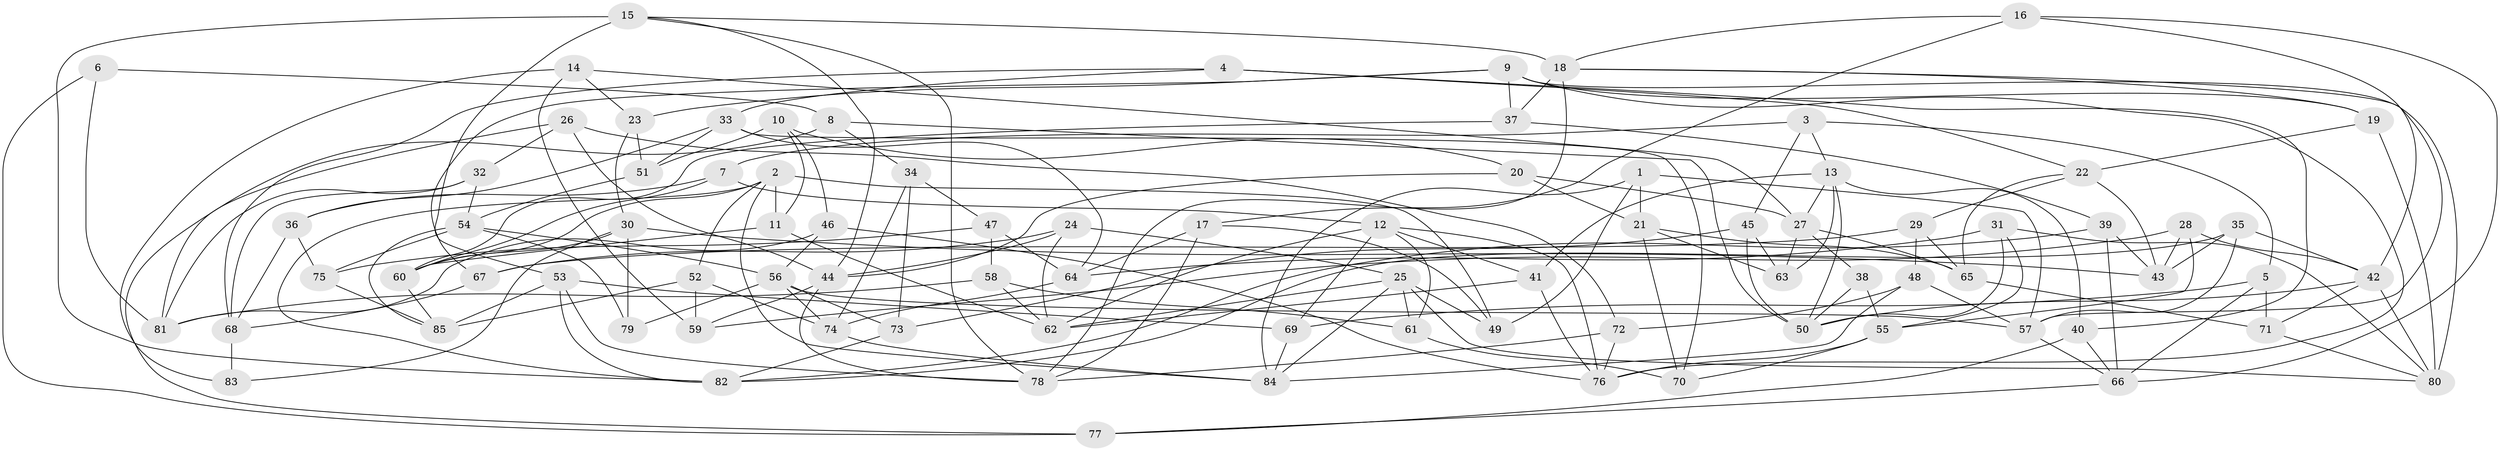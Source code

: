 // original degree distribution, {4: 1.0}
// Generated by graph-tools (version 1.1) at 2025/38/03/04/25 23:38:15]
// undirected, 85 vertices, 196 edges
graph export_dot {
  node [color=gray90,style=filled];
  1;
  2;
  3;
  4;
  5;
  6;
  7;
  8;
  9;
  10;
  11;
  12;
  13;
  14;
  15;
  16;
  17;
  18;
  19;
  20;
  21;
  22;
  23;
  24;
  25;
  26;
  27;
  28;
  29;
  30;
  31;
  32;
  33;
  34;
  35;
  36;
  37;
  38;
  39;
  40;
  41;
  42;
  43;
  44;
  45;
  46;
  47;
  48;
  49;
  50;
  51;
  52;
  53;
  54;
  55;
  56;
  57;
  58;
  59;
  60;
  61;
  62;
  63;
  64;
  65;
  66;
  67;
  68;
  69;
  70;
  71;
  72;
  73;
  74;
  75;
  76;
  77;
  78;
  79;
  80;
  81;
  82;
  83;
  84;
  85;
  1 -- 21 [weight=1.0];
  1 -- 49 [weight=1.0];
  1 -- 57 [weight=1.0];
  1 -- 84 [weight=1.0];
  2 -- 11 [weight=1.0];
  2 -- 49 [weight=1.0];
  2 -- 52 [weight=1.0];
  2 -- 60 [weight=1.0];
  2 -- 82 [weight=1.0];
  2 -- 84 [weight=1.0];
  3 -- 5 [weight=1.0];
  3 -- 7 [weight=1.0];
  3 -- 13 [weight=1.0];
  3 -- 45 [weight=1.0];
  4 -- 22 [weight=1.0];
  4 -- 33 [weight=1.0];
  4 -- 40 [weight=1.0];
  4 -- 68 [weight=1.0];
  5 -- 66 [weight=1.0];
  5 -- 69 [weight=1.0];
  5 -- 71 [weight=1.0];
  6 -- 8 [weight=1.0];
  6 -- 77 [weight=1.0];
  6 -- 81 [weight=2.0];
  7 -- 12 [weight=1.0];
  7 -- 36 [weight=1.0];
  7 -- 60 [weight=1.0];
  8 -- 34 [weight=1.0];
  8 -- 50 [weight=1.0];
  8 -- 77 [weight=1.0];
  9 -- 19 [weight=1.0];
  9 -- 23 [weight=1.0];
  9 -- 37 [weight=1.0];
  9 -- 67 [weight=1.0];
  9 -- 76 [weight=1.0];
  9 -- 80 [weight=1.0];
  10 -- 11 [weight=1.0];
  10 -- 20 [weight=1.0];
  10 -- 46 [weight=1.0];
  10 -- 51 [weight=1.0];
  11 -- 60 [weight=1.0];
  11 -- 62 [weight=1.0];
  12 -- 41 [weight=1.0];
  12 -- 61 [weight=1.0];
  12 -- 62 [weight=1.0];
  12 -- 69 [weight=1.0];
  12 -- 76 [weight=1.0];
  13 -- 27 [weight=1.0];
  13 -- 40 [weight=1.0];
  13 -- 41 [weight=1.0];
  13 -- 50 [weight=1.0];
  13 -- 63 [weight=1.0];
  14 -- 23 [weight=1.0];
  14 -- 27 [weight=1.0];
  14 -- 59 [weight=1.0];
  14 -- 83 [weight=1.0];
  15 -- 18 [weight=1.0];
  15 -- 44 [weight=1.0];
  15 -- 53 [weight=2.0];
  15 -- 78 [weight=1.0];
  15 -- 82 [weight=1.0];
  16 -- 17 [weight=1.0];
  16 -- 18 [weight=1.0];
  16 -- 42 [weight=1.0];
  16 -- 66 [weight=1.0];
  17 -- 49 [weight=1.0];
  17 -- 64 [weight=1.0];
  17 -- 78 [weight=1.0];
  18 -- 19 [weight=1.0];
  18 -- 37 [weight=1.0];
  18 -- 57 [weight=1.0];
  18 -- 78 [weight=1.0];
  19 -- 22 [weight=1.0];
  19 -- 80 [weight=1.0];
  20 -- 21 [weight=1.0];
  20 -- 27 [weight=1.0];
  20 -- 44 [weight=1.0];
  21 -- 63 [weight=1.0];
  21 -- 65 [weight=2.0];
  21 -- 70 [weight=1.0];
  22 -- 29 [weight=1.0];
  22 -- 43 [weight=2.0];
  22 -- 65 [weight=1.0];
  23 -- 30 [weight=1.0];
  23 -- 51 [weight=1.0];
  24 -- 25 [weight=1.0];
  24 -- 44 [weight=1.0];
  24 -- 62 [weight=1.0];
  24 -- 67 [weight=1.0];
  25 -- 49 [weight=1.0];
  25 -- 61 [weight=1.0];
  25 -- 62 [weight=1.0];
  25 -- 80 [weight=1.0];
  25 -- 84 [weight=1.0];
  26 -- 32 [weight=1.0];
  26 -- 44 [weight=1.0];
  26 -- 72 [weight=1.0];
  26 -- 81 [weight=1.0];
  27 -- 38 [weight=1.0];
  27 -- 63 [weight=1.0];
  27 -- 65 [weight=1.0];
  28 -- 42 [weight=1.0];
  28 -- 43 [weight=1.0];
  28 -- 55 [weight=1.0];
  28 -- 59 [weight=1.0];
  29 -- 48 [weight=1.0];
  29 -- 65 [weight=1.0];
  29 -- 67 [weight=1.0];
  30 -- 43 [weight=1.0];
  30 -- 60 [weight=1.0];
  30 -- 79 [weight=2.0];
  30 -- 83 [weight=1.0];
  31 -- 50 [weight=1.0];
  31 -- 55 [weight=1.0];
  31 -- 64 [weight=1.0];
  31 -- 80 [weight=1.0];
  32 -- 54 [weight=1.0];
  32 -- 68 [weight=1.0];
  32 -- 81 [weight=1.0];
  33 -- 36 [weight=1.0];
  33 -- 51 [weight=1.0];
  33 -- 64 [weight=2.0];
  33 -- 70 [weight=1.0];
  34 -- 47 [weight=1.0];
  34 -- 73 [weight=1.0];
  34 -- 74 [weight=1.0];
  35 -- 42 [weight=1.0];
  35 -- 43 [weight=1.0];
  35 -- 57 [weight=1.0];
  35 -- 82 [weight=1.0];
  36 -- 68 [weight=1.0];
  36 -- 75 [weight=1.0];
  37 -- 39 [weight=1.0];
  37 -- 60 [weight=1.0];
  38 -- 50 [weight=1.0];
  38 -- 55 [weight=2.0];
  39 -- 43 [weight=1.0];
  39 -- 66 [weight=1.0];
  39 -- 82 [weight=1.0];
  40 -- 66 [weight=1.0];
  40 -- 77 [weight=1.0];
  41 -- 62 [weight=1.0];
  41 -- 76 [weight=1.0];
  42 -- 50 [weight=1.0];
  42 -- 71 [weight=1.0];
  42 -- 80 [weight=1.0];
  44 -- 59 [weight=1.0];
  44 -- 78 [weight=1.0];
  45 -- 50 [weight=1.0];
  45 -- 63 [weight=1.0];
  45 -- 73 [weight=1.0];
  46 -- 56 [weight=1.0];
  46 -- 76 [weight=1.0];
  46 -- 81 [weight=1.0];
  47 -- 58 [weight=1.0];
  47 -- 64 [weight=1.0];
  47 -- 75 [weight=1.0];
  48 -- 57 [weight=1.0];
  48 -- 72 [weight=1.0];
  48 -- 84 [weight=1.0];
  51 -- 54 [weight=1.0];
  52 -- 59 [weight=1.0];
  52 -- 74 [weight=2.0];
  52 -- 85 [weight=2.0];
  53 -- 69 [weight=1.0];
  53 -- 78 [weight=1.0];
  53 -- 82 [weight=1.0];
  53 -- 85 [weight=1.0];
  54 -- 56 [weight=1.0];
  54 -- 75 [weight=1.0];
  54 -- 79 [weight=1.0];
  54 -- 85 [weight=1.0];
  55 -- 70 [weight=1.0];
  55 -- 76 [weight=1.0];
  56 -- 57 [weight=1.0];
  56 -- 73 [weight=1.0];
  56 -- 74 [weight=1.0];
  56 -- 79 [weight=1.0];
  57 -- 66 [weight=1.0];
  58 -- 61 [weight=1.0];
  58 -- 62 [weight=1.0];
  58 -- 81 [weight=1.0];
  60 -- 85 [weight=1.0];
  61 -- 70 [weight=1.0];
  64 -- 74 [weight=1.0];
  65 -- 71 [weight=1.0];
  66 -- 77 [weight=1.0];
  67 -- 68 [weight=1.0];
  68 -- 83 [weight=2.0];
  69 -- 84 [weight=1.0];
  71 -- 80 [weight=1.0];
  72 -- 76 [weight=1.0];
  72 -- 78 [weight=1.0];
  73 -- 82 [weight=1.0];
  74 -- 84 [weight=1.0];
  75 -- 85 [weight=1.0];
}

